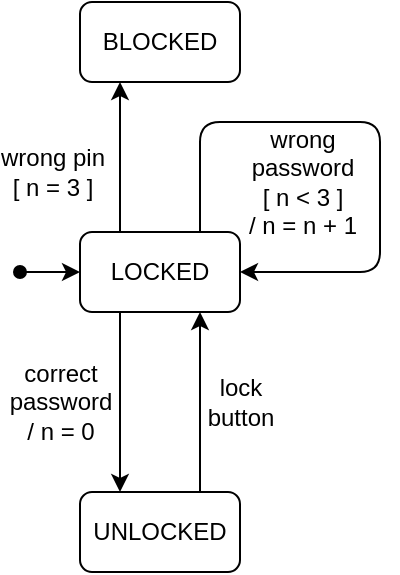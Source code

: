 <mxfile version="12.6.5" type="device"><diagram id="KyyjR69hYbcUKCOmqxQM" name="Page-1"><mxGraphModel dx="442" dy="818" grid="1" gridSize="10" guides="1" tooltips="1" connect="1" arrows="1" fold="1" page="1" pageScale="1" pageWidth="850" pageHeight="1100" math="0" shadow="0"><root><mxCell id="0"/><mxCell id="1" parent="0"/><mxCell id="vkxwzqPlxqG7_8QJXLYx-17" style="edgeStyle=orthogonalEdgeStyle;rounded=0;orthogonalLoop=1;jettySize=auto;html=1;exitX=0.25;exitY=0;exitDx=0;exitDy=0;entryX=0.25;entryY=1;entryDx=0;entryDy=0;labelBackgroundColor=none;startArrow=none;startFill=0;" parent="1" source="vkxwzqPlxqG7_8QJXLYx-6" target="vkxwzqPlxqG7_8QJXLYx-16" edge="1"><mxGeometry relative="1" as="geometry"/></mxCell><mxCell id="vkxwzqPlxqG7_8QJXLYx-19" value="&lt;div&gt;wrong pin&lt;/div&gt;&lt;div&gt;[ n = 3 ]&lt;br&gt;&lt;/div&gt;" style="text;html=1;resizable=0;points=[];align=center;verticalAlign=middle;labelBackgroundColor=none;" parent="vkxwzqPlxqG7_8QJXLYx-17" vertex="1" connectable="0"><mxGeometry x="0.236" y="1" relative="1" as="geometry"><mxPoint x="-33" y="16" as="offset"/></mxGeometry></mxCell><mxCell id="vkxwzqPlxqG7_8QJXLYx-6" value="LOCKED" style="rounded=1;whiteSpace=wrap;html=1;labelBackgroundColor=none;" parent="1" vertex="1"><mxGeometry x="160" y="175" width="80" height="40" as="geometry"/></mxCell><mxCell id="vkxwzqPlxqG7_8QJXLYx-10" style="edgeStyle=orthogonalEdgeStyle;rounded=0;orthogonalLoop=1;jettySize=auto;html=1;exitX=0.75;exitY=0;exitDx=0;exitDy=0;entryX=0.75;entryY=1;entryDx=0;entryDy=0;labelBackgroundColor=none;startArrow=none;startFill=0;" parent="1" source="vkxwzqPlxqG7_8QJXLYx-7" target="vkxwzqPlxqG7_8QJXLYx-6" edge="1"><mxGeometry relative="1" as="geometry"/></mxCell><mxCell id="vkxwzqPlxqG7_8QJXLYx-12" value="&lt;div&gt;lock &lt;br&gt;&lt;/div&gt;&lt;div&gt;button&lt;/div&gt;" style="text;html=1;resizable=0;points=[];align=center;verticalAlign=middle;labelBackgroundColor=none;" parent="vkxwzqPlxqG7_8QJXLYx-10" vertex="1" connectable="0"><mxGeometry x="-0.244" y="1" relative="1" as="geometry"><mxPoint x="21" y="-11" as="offset"/></mxGeometry></mxCell><mxCell id="vkxwzqPlxqG7_8QJXLYx-7" value="UNLOCKED" style="rounded=1;whiteSpace=wrap;html=1;labelBackgroundColor=none;" parent="1" vertex="1"><mxGeometry x="160" y="305" width="80" height="40" as="geometry"/></mxCell><mxCell id="vkxwzqPlxqG7_8QJXLYx-8" value="" style="endArrow=classic;html=1;labelBackgroundColor=none;entryX=0;entryY=0.5;entryDx=0;entryDy=0;startArrow=oval;startFill=1;" parent="1" target="vkxwzqPlxqG7_8QJXLYx-6" edge="1"><mxGeometry width="50" height="50" relative="1" as="geometry"><mxPoint x="130" y="195" as="sourcePoint"/><mxPoint x="210" y="365" as="targetPoint"/></mxGeometry></mxCell><mxCell id="vkxwzqPlxqG7_8QJXLYx-9" value="" style="endArrow=classic;html=1;labelBackgroundColor=none;exitX=0.25;exitY=1;exitDx=0;exitDy=0;entryX=0.25;entryY=0;entryDx=0;entryDy=0;" parent="1" source="vkxwzqPlxqG7_8QJXLYx-6" target="vkxwzqPlxqG7_8QJXLYx-7" edge="1"><mxGeometry width="50" height="50" relative="1" as="geometry"><mxPoint x="120" y="415" as="sourcePoint"/><mxPoint x="170" y="365" as="targetPoint"/></mxGeometry></mxCell><mxCell id="vkxwzqPlxqG7_8QJXLYx-11" value="&lt;div&gt;correct&lt;/div&gt;&lt;div&gt;password&lt;br&gt;&lt;/div&gt;&lt;div&gt;/ n = 0&lt;br&gt;&lt;/div&gt;" style="text;html=1;resizable=0;points=[];align=center;verticalAlign=middle;labelBackgroundColor=none;" parent="vkxwzqPlxqG7_8QJXLYx-9" vertex="1" connectable="0"><mxGeometry x="0.311" y="3" relative="1" as="geometry"><mxPoint x="-33" y="-14" as="offset"/></mxGeometry></mxCell><mxCell id="vkxwzqPlxqG7_8QJXLYx-13" value="" style="endArrow=classic;html=1;labelBackgroundColor=none;exitX=0.75;exitY=0;exitDx=0;exitDy=0;entryX=1;entryY=0.5;entryDx=0;entryDy=0;" parent="1" source="vkxwzqPlxqG7_8QJXLYx-6" target="vkxwzqPlxqG7_8QJXLYx-6" edge="1"><mxGeometry width="50" height="50" relative="1" as="geometry"><mxPoint x="120" y="420" as="sourcePoint"/><mxPoint x="170" y="370" as="targetPoint"/><Array as="points"><mxPoint x="220" y="120"/><mxPoint x="310" y="120"/><mxPoint x="310" y="195"/></Array></mxGeometry></mxCell><mxCell id="vkxwzqPlxqG7_8QJXLYx-14" value="&lt;div&gt;wrong&lt;/div&gt;&lt;div&gt;password&lt;/div&gt;&lt;div&gt;[ n &amp;lt; 3 ]&lt;/div&gt;&lt;div&gt;/ n = n + 1&lt;br&gt;&lt;/div&gt;" style="text;html=1;resizable=0;points=[];align=center;verticalAlign=middle;labelBackgroundColor=none;" parent="vkxwzqPlxqG7_8QJXLYx-13" vertex="1" connectable="0"><mxGeometry x="-0.136" y="-2" relative="1" as="geometry"><mxPoint x="-20" y="28" as="offset"/></mxGeometry></mxCell><mxCell id="vkxwzqPlxqG7_8QJXLYx-16" value="BLOCKED" style="rounded=1;whiteSpace=wrap;html=1;labelBackgroundColor=none;" parent="1" vertex="1"><mxGeometry x="160" y="60" width="80" height="40" as="geometry"/></mxCell></root></mxGraphModel></diagram></mxfile>